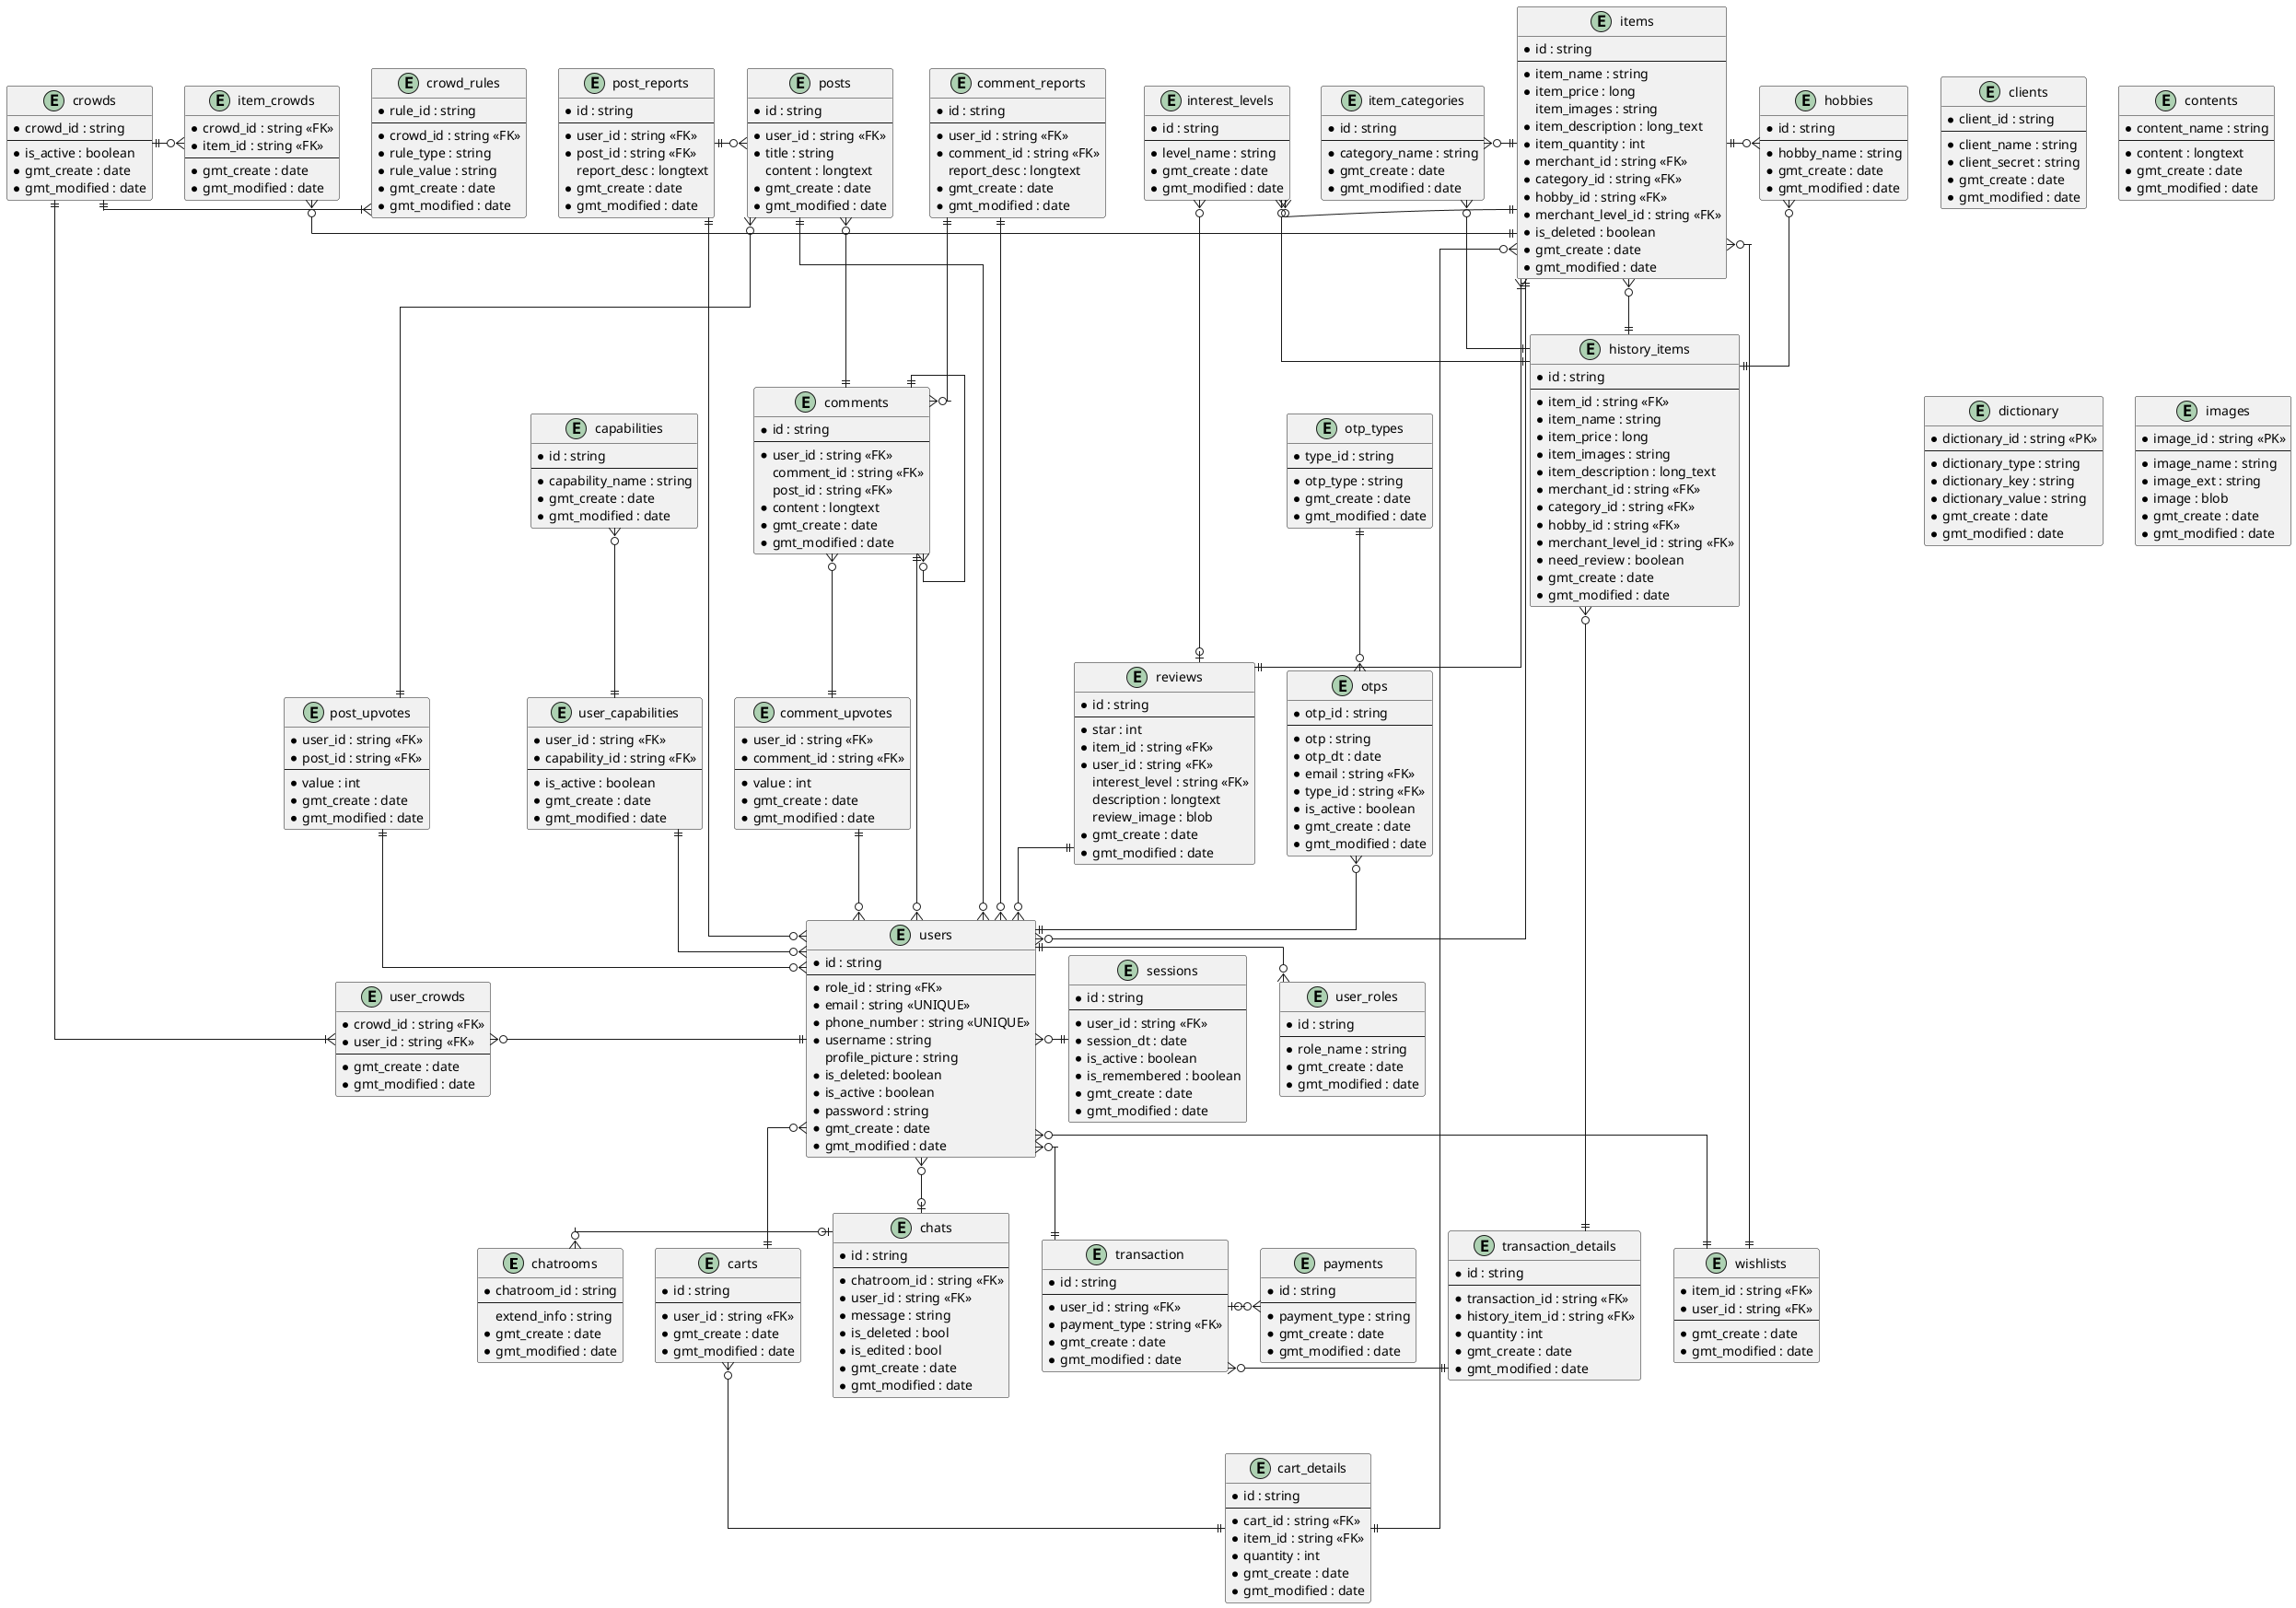 @startuml ERD
skinparam linetype ortho

' left to right direction
' top to bottom direction

' entity

' direct communication purposes
entity chatrooms {
    * chatroom_id : string
    --
    extend_info : string
    * gmt_create : date
    * gmt_modified : date
}

entity chats {
    * id : string
    --
    * chatroom_id : string <<FK>>
    * user_id : string <<FK>>
    * message : string
    * is_deleted : bool
    * is_edited : bool
    * gmt_create : date
    * gmt_modified : date
}

' for transaction purposes
entity interest_levels {
    * id : string
    --
    * level_name : string
    * gmt_create : date
    * gmt_modified : date
}

entity item_categories {
    * id : string
    --
    * category_name : string
    * gmt_create : date
    * gmt_modified : date
}

entity hobbies {
    * id : string
    --
    * hobby_name : string
    * gmt_create : date
    * gmt_modified : date
}

entity user_roles {
    * id : string
    --
    * role_name : string
    * gmt_create : date
    * gmt_modified : date
}

entity capabilities {
    * id : string
    --
    * capability_name : string
    * gmt_create : date
    * gmt_modified : date
}

entity user_capabilities {
    * user_id : string <<FK>>
    * capability_id : string <<FK>>
    --
    * is_active : boolean
    * gmt_create : date
    * gmt_modified : date
}

entity payments {
    * id : string
    --
    * payment_type : string
    * gmt_create : date
    * gmt_modified : date
}

entity users {
    * id : string  
    --
    * role_id : string <<FK>>
    * email : string <<UNIQUE>>
    * phone_number : string <<UNIQUE>>
    * username : string
      profile_picture : string
    * is_deleted: boolean
    * is_active : boolean
    * password : string
    * gmt_create : date
    * gmt_modified : date
}

entity items {
    * id : string 
    --
    * item_name : string
    * item_price : long
      item_images : string
    * item_description : long_text
    * item_quantity : int
    * merchant_id : string <<FK>>
    * category_id : string <<FK>>
    * hobby_id : string <<FK>>
    * merchant_level_id : string <<FK>>
    * is_deleted : boolean
    * gmt_create : date
    * gmt_modified : date
}
entity reviews {
    * id : string
    --
    * star : int
    * item_id : string <<FK>>
    * user_id : string <<FK>>
      interest_level : string <<FK>>
      description : longtext
      review_image : blob
    * gmt_create : date
    * gmt_modified : date
}

entity history_items{
    * id : string 
    --
    * item_id : string <<FK>>
    * item_name : string
    * item_price : long
    * item_images : string
    * item_description : long_text
    * merchant_id : string <<FK>>
    * category_id : string <<FK>>
    * hobby_id : string <<FK>>
    * merchant_level_id : string <<FK>>
    * need_review : boolean
    * gmt_create : date
    * gmt_modified : date
}

entity transaction {
    * id : string
    --
    * user_id : string <<FK>>
    * payment_type : string <<FK>>
    * gmt_create : date
    * gmt_modified : date
}

entity transaction_details {
    * id : string
    --
    * transaction_id : string <<FK>>
    * history_item_id : string <<FK>>
    * quantity : int
    * gmt_create : date
    * gmt_modified : date
}

entity carts {
    * id : string
    --
    * user_id : string <<FK>>
    * gmt_create : date
    * gmt_modified : date
}

entity cart_details {
    * id : string
    --
    * cart_id : string <<FK>>
    * item_id : string <<FK>>
    * quantity : int
    * gmt_create : date
    * gmt_modified : date
}

' for discussion purposes
entity posts {
    * id : string
    --
    * user_id : string <<FK>>
    * title : string
      content : longtext
    * gmt_create : date
    * gmt_modified : date
}

entity comments {
    * id : string
    --
    * user_id : string <<FK>>
      comment_id : string <<FK>>
      post_id : string <<FK>>
    * content : longtext
    * gmt_create : date
    * gmt_modified : date
}

entity comment_upvotes {
    * user_id : string <<FK>>
    * comment_id : string <<FK>>
    --
    * value : int
    * gmt_create : date
    * gmt_modified : date
}

entity post_upvotes {
    * user_id : string <<FK>>
    * post_id : string <<FK>>
    --
    * value : int
    * gmt_create : date
    * gmt_modified : date
}

entity post_reports {
    * id : string
    --
    * user_id : string <<FK>>
    * post_id : string <<FK>>
      report_desc : longtext
    * gmt_create : date
    * gmt_modified : date
}

entity comment_reports {
    * id : string
    --
    * user_id : string <<FK>>
    * comment_id : string <<FK>>
      report_desc : longtext
    * gmt_create : date
    * gmt_modified : date
}

' table for backend purpose
entity sessions{
    * id : string
    --
    * user_id : string <<FK>>
    * session_dt : date
    * is_active : boolean
    * is_remembered : boolean
    * gmt_create : date
    * gmt_modified : date
}

' entity activities {
'     * id : string
'     --
'     * activity_name : string
'     * point : int
'     * gmt_create : date
'     * gmt_modified : date
' }

' entity user_activities {
'     * id : string
'     --
'     * user_id : string <<FK>>
'     * item_id : string <<FK>>
'     * is_active : boolean
'     * gmt_create : date
'     * gmt_modified : date
' }

entity otps {
    * otp_id : string
    --
    * otp : string
    * otp_dt : date
    * email : string <<FK>>
    * type_id : string <<FK>>
    * is_active : boolean 
    * gmt_create : date
    * gmt_modified : date
}

entity otp_types {
    * type_id : string
    --
    * otp_type : string
    * gmt_create : date
    * gmt_modified : date
}

entity clients {
    * client_id : string
    --
    * client_name : string
    * client_secret : string
    * gmt_create : date
    * gmt_modified : date
}

entity contents {
    * content_name : string
    --
    * content : longtext
    * gmt_create : date
    * gmt_modified : date
}

entity wishlists {
    * item_id : string <<FK>>
    * user_id : string <<FK>>
    --
    * gmt_create : date
    * gmt_modified : date
}

entity crowds {
    * crowd_id : string
    --
    * is_active : boolean
    * gmt_create : date
    * gmt_modified : date
}

entity crowd_rules {
    * rule_id : string
    --
    * crowd_id : string <<FK>>
    * rule_type : string
    * rule_value : string
    * gmt_create : date
    * gmt_modified : date
}

entity user_crowds {
    * crowd_id : string <<FK>>
    * user_id : string <<FK>>
    --
    * gmt_create : date
    * gmt_modified : date
}

entity item_crowds {
    * crowd_id : string <<FK>>
    * item_id : string <<FK>>
    --
    * gmt_create : date
    * gmt_modified : date
}

entity dictionary {
    * dictionary_id : string <<PK>>
    --
    * dictionary_type : string
    * dictionary_key : string
    * dictionary_value : string
    * gmt_create : date
    * gmt_modified : date
}

entity images {
    * image_id : string <<PK>>
    --
    * image_name : string
    * image_ext : string
    * image : blob
    * gmt_create : date
    * gmt_modified : date
}

' relation
' for transaction purposes
interest_levels }o-|| items
item_categories }o-|| items
items ||-o{ hobbies

' user_roles }o--|| users
users ||-o{ user_roles

transaction |o-o{ payments
users }o--|| transaction
transaction }o-|| transaction_details
history_items }o-|| transaction_details

' carts
users }o--|| carts
carts }o--|| cart_details
cart_details ||--o{ items

items }|---|| reviews
reviews |o--o{ interest_levels
items ||--o{ users
reviews ||--o{ users

' history items
' history_items ||--o{ items
' history_items ||--o{ hobbies
' history_items ||--o{ item_categories
' history_items ||--o{ interest_levels

items }o--|| history_items
hobbies }o--|| history_items
item_categories }o--|| history_items
interest_levels }o--|| history_items

' for discussion purposes
comments }o--|| comment_upvotes
comment_upvotes ||--o{ users
posts }o--|| post_upvotes
' post_upvotes ||--o{ posts
post_upvotes ||--o{ users

posts }o--|| comments
comments ||-o{ comments

' direct communication purposes
users }o--o| chats
' chats |o--o{ users
chatrooms }o-o| chats
' chats |o-o{ chatrooms


' user capability
' users }o--||  user_capabilities
user_capabilities ||--o{ users
capabilities }o--|| user_capabilities

' table for backend purpose
users }o-|| sessions
' users }o-|| user_activities
' items }o-|| user_activities
' user_activities ||-o{ users
' user_activities ||-o{ items
' user_activities ||--o{ activities

' wishlist
users }o--|| wishlists
' items }o-|| wishlists
' wishlists ||-o{ users
wishlists ||-o{ items

' report
' posts }o--|| post_reports
' comments }o--|| comment_reports
comments ||-o{ users
posts ||-o{ users
comment_reports ||--o{ comments
post_reports ||-o{ posts

comment_reports ||--o{ users
post_reports ||--o{ users

otps }o--|| users
otp_types ||--o{ otps

crowds ||-|{ crowd_rules
crowds ||-|{ user_crowds
' crowds ||-|{ item_crowds
' user_crowds }o-|| crowds
item_crowds }o-|| crowds

user_crowds }o-|| users
item_crowds }o-|| items
' items ||-o{ item_crowds

@enduml
